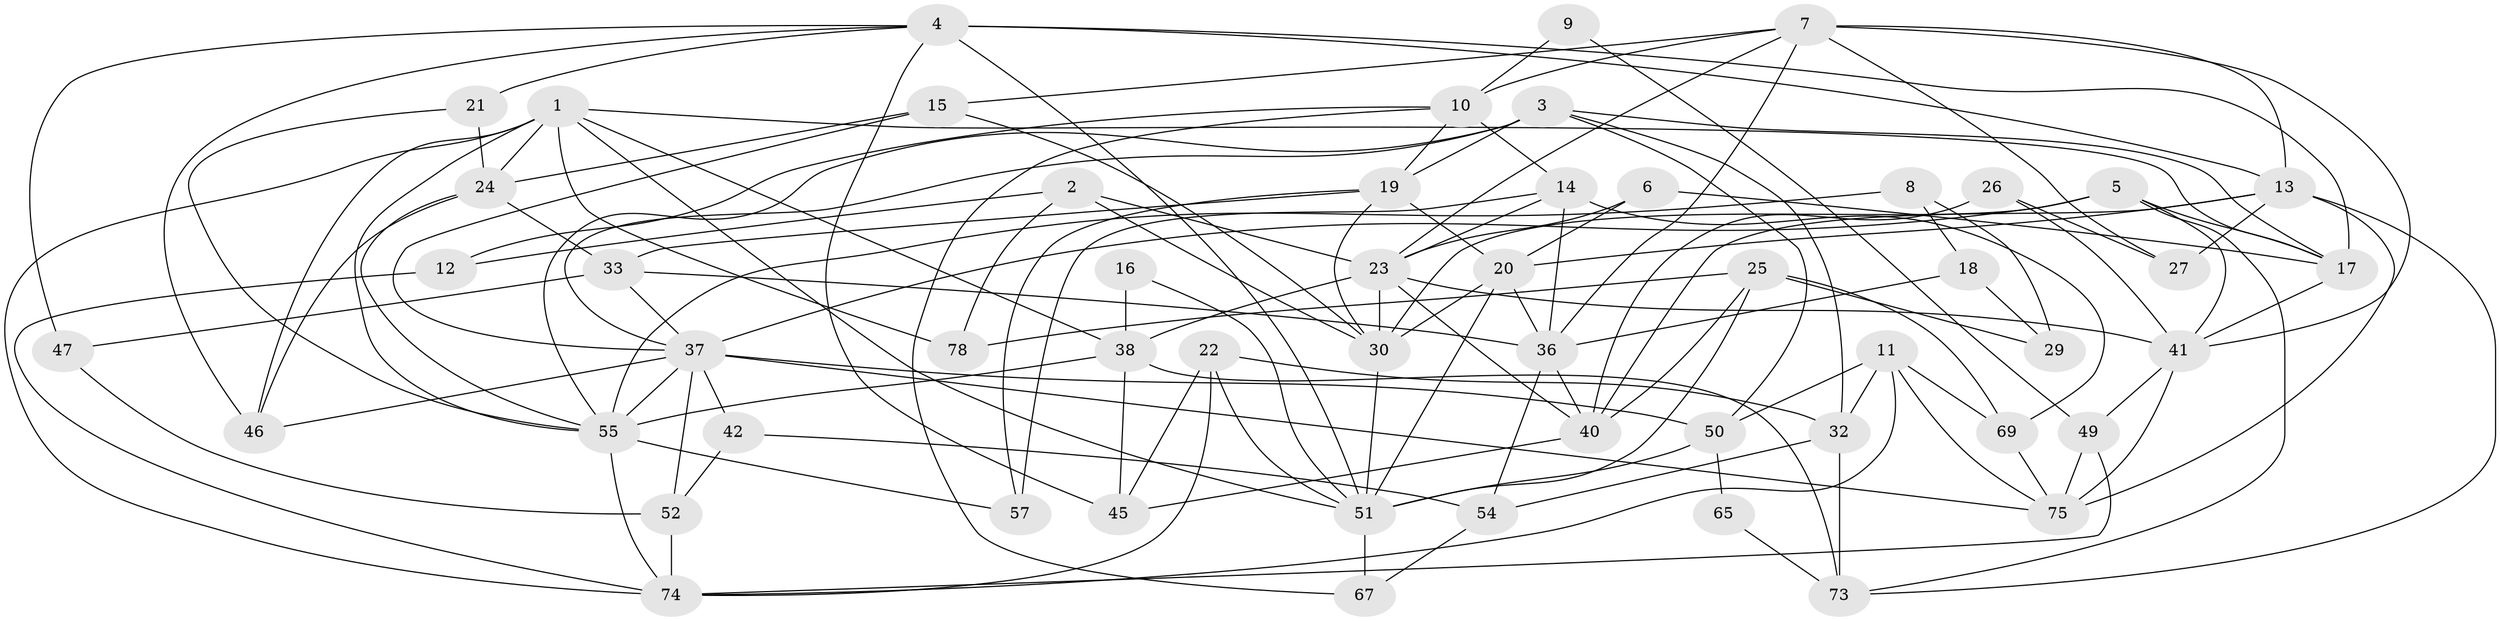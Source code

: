 // original degree distribution, {5: 0.23863636363636365, 3: 0.26136363636363635, 4: 0.2727272727272727, 2: 0.11363636363636363, 6: 0.10227272727272728, 8: 0.011363636363636364}
// Generated by graph-tools (version 1.1) at 2025/41/03/06/25 10:41:55]
// undirected, 54 vertices, 134 edges
graph export_dot {
graph [start="1"]
  node [color=gray90,style=filled];
  1 [super="+39"];
  2 [super="+76"];
  3 [super="+31"];
  4 [super="+68"];
  5 [super="+63"];
  6;
  7 [super="+48"];
  8;
  9;
  10 [super="+56"];
  11 [super="+88"];
  12;
  13 [super="+82"];
  14 [super="+72"];
  15 [super="+43"];
  16;
  17 [super="+62"];
  18;
  19 [super="+28"];
  20 [super="+71"];
  21;
  22;
  23 [super="+34"];
  24 [super="+87"];
  25 [super="+81"];
  26;
  27;
  29;
  30 [super="+35"];
  32 [super="+64"];
  33 [super="+66"];
  36 [super="+53"];
  37 [super="+61"];
  38 [super="+77"];
  40 [super="+44"];
  41 [super="+79"];
  42;
  45 [super="+60"];
  46;
  47;
  49 [super="+59"];
  50 [super="+85"];
  51 [super="+70"];
  52;
  54;
  55 [super="+58"];
  57;
  65;
  67;
  69;
  73 [super="+80"];
  74 [super="+83"];
  75 [super="+84"];
  78 [super="+86"];
  1 -- 46;
  1 -- 55;
  1 -- 74;
  1 -- 38;
  1 -- 24;
  1 -- 51;
  1 -- 17;
  1 -- 78;
  2 -- 78;
  2 -- 23;
  2 -- 12;
  2 -- 30;
  3 -- 37 [weight=2];
  3 -- 19;
  3 -- 17;
  3 -- 32;
  3 -- 55;
  3 -- 50;
  4 -- 17 [weight=2];
  4 -- 21;
  4 -- 46;
  4 -- 13;
  4 -- 45;
  4 -- 47;
  4 -- 51;
  5 -- 17;
  5 -- 73;
  5 -- 37;
  5 -- 41;
  5 -- 30;
  6 -- 23;
  6 -- 17;
  6 -- 20;
  7 -- 41;
  7 -- 27;
  7 -- 13 [weight=2];
  7 -- 15;
  7 -- 36;
  7 -- 23;
  7 -- 10 [weight=2];
  8 -- 55;
  8 -- 29;
  8 -- 18;
  9 -- 10;
  9 -- 49;
  10 -- 67;
  10 -- 12;
  10 -- 19;
  10 -- 14;
  11 -- 75;
  11 -- 32;
  11 -- 50;
  11 -- 69;
  11 -- 74;
  12 -- 74;
  13 -- 27;
  13 -- 73;
  13 -- 75;
  13 -- 20;
  13 -- 40;
  14 -- 36;
  14 -- 69;
  14 -- 57;
  14 -- 23;
  15 -- 37;
  15 -- 24;
  15 -- 30;
  16 -- 51;
  16 -- 38 [weight=2];
  17 -- 41;
  18 -- 36;
  18 -- 29;
  19 -- 20;
  19 -- 33;
  19 -- 57;
  19 -- 30;
  20 -- 30;
  20 -- 51;
  20 -- 36;
  21 -- 24;
  21 -- 55;
  22 -- 32;
  22 -- 51;
  22 -- 45;
  22 -- 74;
  23 -- 38;
  23 -- 40;
  23 -- 41;
  23 -- 30;
  24 -- 33;
  24 -- 55;
  24 -- 46;
  25 -- 40;
  25 -- 51;
  25 -- 69;
  25 -- 29;
  25 -- 78;
  26 -- 27;
  26 -- 41;
  26 -- 40;
  30 -- 51;
  32 -- 54;
  32 -- 73;
  33 -- 36;
  33 -- 37;
  33 -- 47;
  36 -- 54;
  36 -- 40;
  37 -- 75;
  37 -- 55;
  37 -- 42;
  37 -- 46;
  37 -- 52;
  37 -- 50;
  38 -- 55;
  38 -- 45;
  38 -- 73;
  40 -- 45;
  41 -- 75;
  41 -- 49 [weight=2];
  42 -- 52;
  42 -- 54;
  47 -- 52;
  49 -- 75 [weight=3];
  49 -- 74;
  50 -- 51;
  50 -- 65;
  51 -- 67;
  52 -- 74;
  54 -- 67;
  55 -- 57;
  55 -- 74;
  65 -- 73;
  69 -- 75;
}
